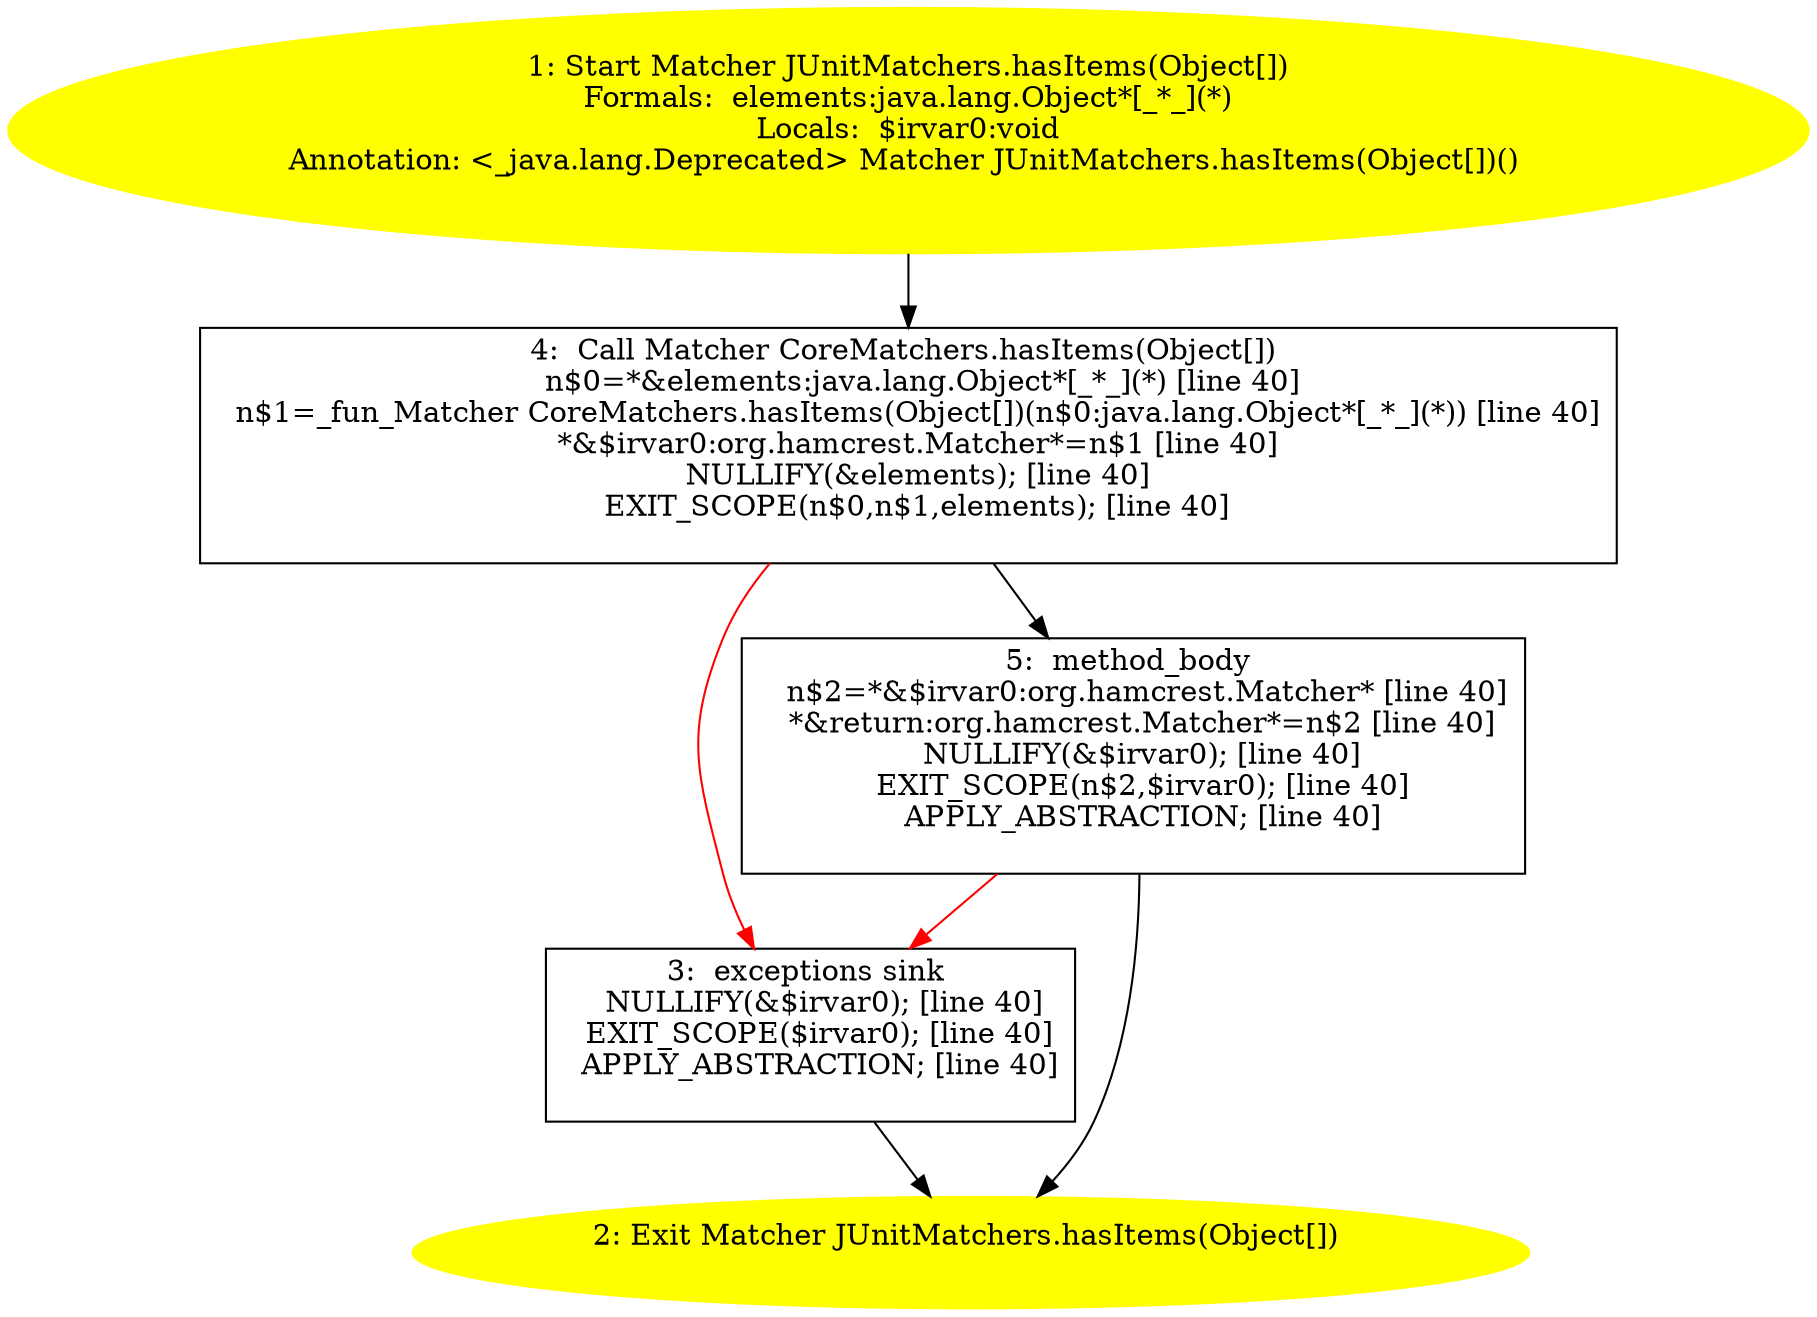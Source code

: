 /* @generated */
digraph cfg {
"org.junit.matchers.JUnitMatchers.hasItems(java.lang.Object[]):org.hamcrest.Matcher.4e3e09239ec6e412844fb269db2b2f05_1" [label="1: Start Matcher JUnitMatchers.hasItems(Object[])\nFormals:  elements:java.lang.Object*[_*_](*)\nLocals:  $irvar0:void\nAnnotation: <_java.lang.Deprecated> Matcher JUnitMatchers.hasItems(Object[])() \n  " color=yellow style=filled]
	

	 "org.junit.matchers.JUnitMatchers.hasItems(java.lang.Object[]):org.hamcrest.Matcher.4e3e09239ec6e412844fb269db2b2f05_1" -> "org.junit.matchers.JUnitMatchers.hasItems(java.lang.Object[]):org.hamcrest.Matcher.4e3e09239ec6e412844fb269db2b2f05_4" ;
"org.junit.matchers.JUnitMatchers.hasItems(java.lang.Object[]):org.hamcrest.Matcher.4e3e09239ec6e412844fb269db2b2f05_2" [label="2: Exit Matcher JUnitMatchers.hasItems(Object[]) \n  " color=yellow style=filled]
	

"org.junit.matchers.JUnitMatchers.hasItems(java.lang.Object[]):org.hamcrest.Matcher.4e3e09239ec6e412844fb269db2b2f05_3" [label="3:  exceptions sink \n   NULLIFY(&$irvar0); [line 40]\n  EXIT_SCOPE($irvar0); [line 40]\n  APPLY_ABSTRACTION; [line 40]\n " shape="box"]
	

	 "org.junit.matchers.JUnitMatchers.hasItems(java.lang.Object[]):org.hamcrest.Matcher.4e3e09239ec6e412844fb269db2b2f05_3" -> "org.junit.matchers.JUnitMatchers.hasItems(java.lang.Object[]):org.hamcrest.Matcher.4e3e09239ec6e412844fb269db2b2f05_2" ;
"org.junit.matchers.JUnitMatchers.hasItems(java.lang.Object[]):org.hamcrest.Matcher.4e3e09239ec6e412844fb269db2b2f05_4" [label="4:  Call Matcher CoreMatchers.hasItems(Object[]) \n   n$0=*&elements:java.lang.Object*[_*_](*) [line 40]\n  n$1=_fun_Matcher CoreMatchers.hasItems(Object[])(n$0:java.lang.Object*[_*_](*)) [line 40]\n  *&$irvar0:org.hamcrest.Matcher*=n$1 [line 40]\n  NULLIFY(&elements); [line 40]\n  EXIT_SCOPE(n$0,n$1,elements); [line 40]\n " shape="box"]
	

	 "org.junit.matchers.JUnitMatchers.hasItems(java.lang.Object[]):org.hamcrest.Matcher.4e3e09239ec6e412844fb269db2b2f05_4" -> "org.junit.matchers.JUnitMatchers.hasItems(java.lang.Object[]):org.hamcrest.Matcher.4e3e09239ec6e412844fb269db2b2f05_5" ;
	 "org.junit.matchers.JUnitMatchers.hasItems(java.lang.Object[]):org.hamcrest.Matcher.4e3e09239ec6e412844fb269db2b2f05_4" -> "org.junit.matchers.JUnitMatchers.hasItems(java.lang.Object[]):org.hamcrest.Matcher.4e3e09239ec6e412844fb269db2b2f05_3" [color="red" ];
"org.junit.matchers.JUnitMatchers.hasItems(java.lang.Object[]):org.hamcrest.Matcher.4e3e09239ec6e412844fb269db2b2f05_5" [label="5:  method_body \n   n$2=*&$irvar0:org.hamcrest.Matcher* [line 40]\n  *&return:org.hamcrest.Matcher*=n$2 [line 40]\n  NULLIFY(&$irvar0); [line 40]\n  EXIT_SCOPE(n$2,$irvar0); [line 40]\n  APPLY_ABSTRACTION; [line 40]\n " shape="box"]
	

	 "org.junit.matchers.JUnitMatchers.hasItems(java.lang.Object[]):org.hamcrest.Matcher.4e3e09239ec6e412844fb269db2b2f05_5" -> "org.junit.matchers.JUnitMatchers.hasItems(java.lang.Object[]):org.hamcrest.Matcher.4e3e09239ec6e412844fb269db2b2f05_2" ;
	 "org.junit.matchers.JUnitMatchers.hasItems(java.lang.Object[]):org.hamcrest.Matcher.4e3e09239ec6e412844fb269db2b2f05_5" -> "org.junit.matchers.JUnitMatchers.hasItems(java.lang.Object[]):org.hamcrest.Matcher.4e3e09239ec6e412844fb269db2b2f05_3" [color="red" ];
}
